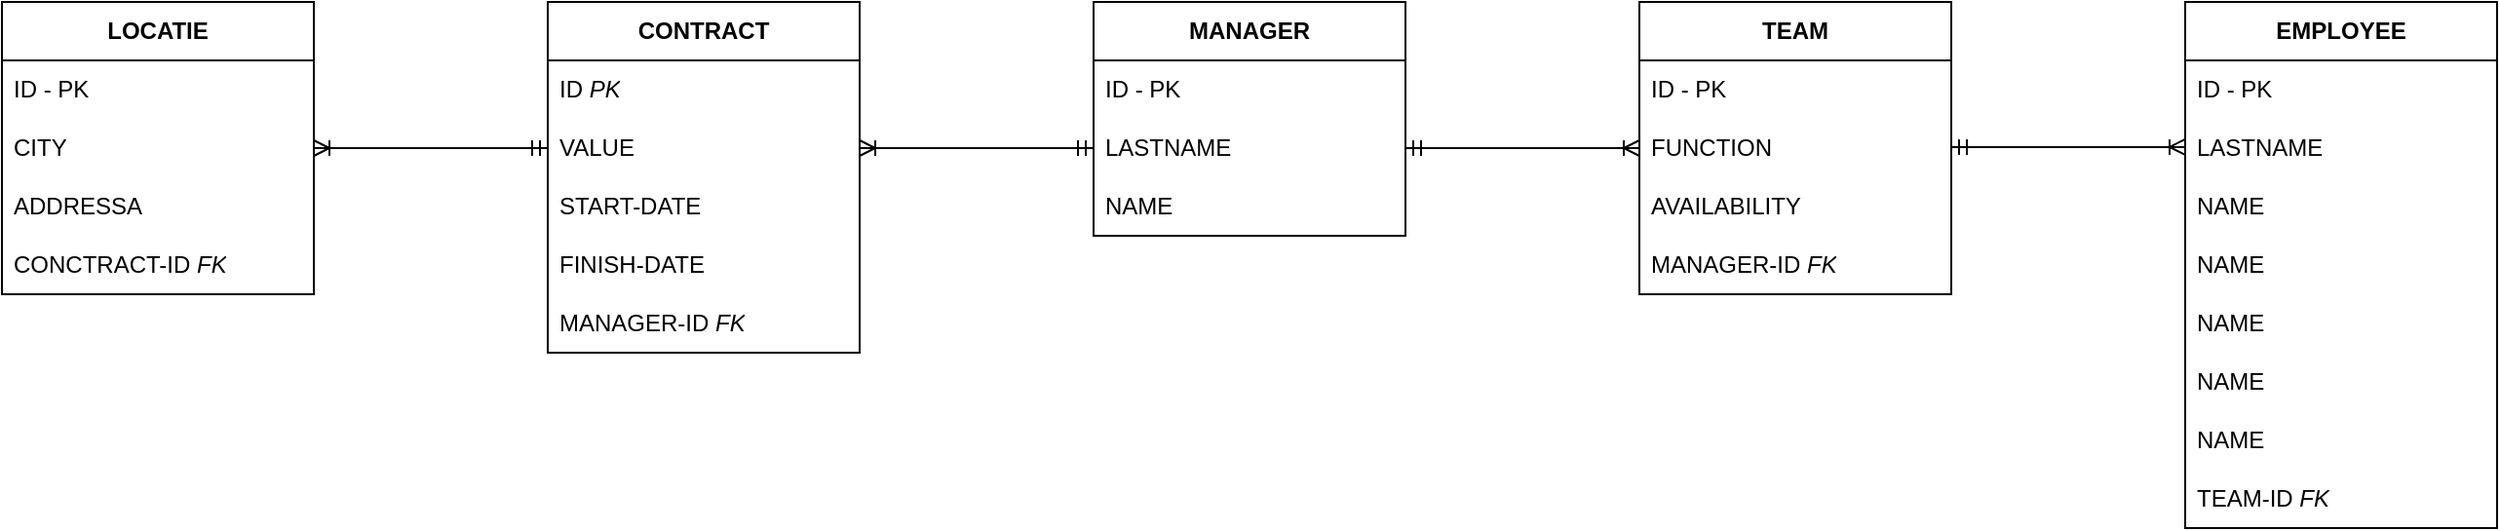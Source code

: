 <mxfile version="21.1.5" type="device">
  <diagram name="Pagina-1" id="b8d3JYeRZHd9Q4EhAaAe">
    <mxGraphModel dx="2336" dy="804" grid="1" gridSize="10" guides="1" tooltips="1" connect="1" arrows="1" fold="1" page="1" pageScale="1" pageWidth="827" pageHeight="1169" math="0" shadow="0">
      <root>
        <mxCell id="0" />
        <mxCell id="1" parent="0" />
        <mxCell id="iNkuqMo6TtfFTvxQTAq5-12" value="&lt;b&gt;CONTRACT&lt;/b&gt;" style="swimlane;fontStyle=0;childLayout=stackLayout;horizontal=1;startSize=30;horizontalStack=0;resizeParent=1;resizeParentMax=0;resizeLast=0;collapsible=1;marginBottom=0;whiteSpace=wrap;html=1;" vertex="1" parent="1">
          <mxGeometry x="80" y="320" width="160" height="180" as="geometry">
            <mxRectangle x="100" y="280" width="80" height="30" as="alternateBounds" />
          </mxGeometry>
        </mxCell>
        <mxCell id="iNkuqMo6TtfFTvxQTAq5-13" value="ID &lt;i&gt;PK&lt;/i&gt;" style="text;strokeColor=none;fillColor=none;align=left;verticalAlign=middle;spacingLeft=4;spacingRight=4;overflow=hidden;points=[[0,0.5],[1,0.5]];portConstraint=eastwest;rotatable=0;whiteSpace=wrap;html=1;" vertex="1" parent="iNkuqMo6TtfFTvxQTAq5-12">
          <mxGeometry y="30" width="160" height="30" as="geometry" />
        </mxCell>
        <mxCell id="iNkuqMo6TtfFTvxQTAq5-15" value="VALUE" style="text;strokeColor=none;fillColor=none;align=left;verticalAlign=middle;spacingLeft=4;spacingRight=4;overflow=hidden;points=[[0,0.5],[1,0.5]];portConstraint=eastwest;rotatable=0;whiteSpace=wrap;html=1;" vertex="1" parent="iNkuqMo6TtfFTvxQTAq5-12">
          <mxGeometry y="60" width="160" height="30" as="geometry" />
        </mxCell>
        <mxCell id="iNkuqMo6TtfFTvxQTAq5-17" value="START-DATE" style="text;strokeColor=none;fillColor=none;align=left;verticalAlign=middle;spacingLeft=4;spacingRight=4;overflow=hidden;points=[[0,0.5],[1,0.5]];portConstraint=eastwest;rotatable=0;whiteSpace=wrap;html=1;" vertex="1" parent="iNkuqMo6TtfFTvxQTAq5-12">
          <mxGeometry y="90" width="160" height="30" as="geometry" />
        </mxCell>
        <mxCell id="iNkuqMo6TtfFTvxQTAq5-14" value="FINISH-DATE" style="text;strokeColor=none;fillColor=none;align=left;verticalAlign=middle;spacingLeft=4;spacingRight=4;overflow=hidden;points=[[0,0.5],[1,0.5]];portConstraint=eastwest;rotatable=0;whiteSpace=wrap;html=1;" vertex="1" parent="iNkuqMo6TtfFTvxQTAq5-12">
          <mxGeometry y="120" width="160" height="30" as="geometry" />
        </mxCell>
        <mxCell id="iNkuqMo6TtfFTvxQTAq5-52" value="MANAGER-ID &lt;i&gt;FK&lt;/i&gt;" style="text;strokeColor=none;fillColor=none;align=left;verticalAlign=middle;spacingLeft=4;spacingRight=4;overflow=hidden;points=[[0,0.5],[1,0.5]];portConstraint=eastwest;rotatable=0;whiteSpace=wrap;html=1;" vertex="1" parent="iNkuqMo6TtfFTvxQTAq5-12">
          <mxGeometry y="150" width="160" height="30" as="geometry" />
        </mxCell>
        <mxCell id="iNkuqMo6TtfFTvxQTAq5-18" value="&lt;b&gt;MANAGER&lt;/b&gt;" style="swimlane;fontStyle=0;childLayout=stackLayout;horizontal=1;startSize=30;horizontalStack=0;resizeParent=1;resizeParentMax=0;resizeLast=0;collapsible=1;marginBottom=0;whiteSpace=wrap;html=1;" vertex="1" parent="1">
          <mxGeometry x="360" y="320" width="160" height="120" as="geometry" />
        </mxCell>
        <mxCell id="iNkuqMo6TtfFTvxQTAq5-19" value="ID - PK" style="text;strokeColor=none;fillColor=none;align=left;verticalAlign=middle;spacingLeft=4;spacingRight=4;overflow=hidden;points=[[0,0.5],[1,0.5]];portConstraint=eastwest;rotatable=0;whiteSpace=wrap;html=1;" vertex="1" parent="iNkuqMo6TtfFTvxQTAq5-18">
          <mxGeometry y="30" width="160" height="30" as="geometry" />
        </mxCell>
        <mxCell id="iNkuqMo6TtfFTvxQTAq5-20" value="LASTNAME" style="text;strokeColor=none;fillColor=none;align=left;verticalAlign=middle;spacingLeft=4;spacingRight=4;overflow=hidden;points=[[0,0.5],[1,0.5]];portConstraint=eastwest;rotatable=0;whiteSpace=wrap;html=1;" vertex="1" parent="iNkuqMo6TtfFTvxQTAq5-18">
          <mxGeometry y="60" width="160" height="30" as="geometry" />
        </mxCell>
        <mxCell id="iNkuqMo6TtfFTvxQTAq5-21" value="NAME" style="text;strokeColor=none;fillColor=none;align=left;verticalAlign=middle;spacingLeft=4;spacingRight=4;overflow=hidden;points=[[0,0.5],[1,0.5]];portConstraint=eastwest;rotatable=0;whiteSpace=wrap;html=1;" vertex="1" parent="iNkuqMo6TtfFTvxQTAq5-18">
          <mxGeometry y="90" width="160" height="30" as="geometry" />
        </mxCell>
        <mxCell id="iNkuqMo6TtfFTvxQTAq5-24" value="&lt;b&gt;EMPLOYEE&lt;/b&gt;" style="swimlane;fontStyle=0;childLayout=stackLayout;horizontal=1;startSize=30;horizontalStack=0;resizeParent=1;resizeParentMax=0;resizeLast=0;collapsible=1;marginBottom=0;whiteSpace=wrap;html=1;" vertex="1" parent="1">
          <mxGeometry x="920" y="320" width="160" height="270" as="geometry" />
        </mxCell>
        <mxCell id="iNkuqMo6TtfFTvxQTAq5-25" value="ID - PK" style="text;strokeColor=none;fillColor=none;align=left;verticalAlign=middle;spacingLeft=4;spacingRight=4;overflow=hidden;points=[[0,0.5],[1,0.5]];portConstraint=eastwest;rotatable=0;whiteSpace=wrap;html=1;" vertex="1" parent="iNkuqMo6TtfFTvxQTAq5-24">
          <mxGeometry y="30" width="160" height="30" as="geometry" />
        </mxCell>
        <mxCell id="iNkuqMo6TtfFTvxQTAq5-26" value="LASTNAME" style="text;strokeColor=none;fillColor=none;align=left;verticalAlign=middle;spacingLeft=4;spacingRight=4;overflow=hidden;points=[[0,0.5],[1,0.5]];portConstraint=eastwest;rotatable=0;whiteSpace=wrap;html=1;" vertex="1" parent="iNkuqMo6TtfFTvxQTAq5-24">
          <mxGeometry y="60" width="160" height="30" as="geometry" />
        </mxCell>
        <mxCell id="iNkuqMo6TtfFTvxQTAq5-27" value="NAME" style="text;strokeColor=none;fillColor=none;align=left;verticalAlign=middle;spacingLeft=4;spacingRight=4;overflow=hidden;points=[[0,0.5],[1,0.5]];portConstraint=eastwest;rotatable=0;whiteSpace=wrap;html=1;" vertex="1" parent="iNkuqMo6TtfFTvxQTAq5-24">
          <mxGeometry y="90" width="160" height="30" as="geometry" />
        </mxCell>
        <mxCell id="iNkuqMo6TtfFTvxQTAq5-38" value="NAME" style="text;strokeColor=none;fillColor=none;align=left;verticalAlign=middle;spacingLeft=4;spacingRight=4;overflow=hidden;points=[[0,0.5],[1,0.5]];portConstraint=eastwest;rotatable=0;whiteSpace=wrap;html=1;" vertex="1" parent="iNkuqMo6TtfFTvxQTAq5-24">
          <mxGeometry y="120" width="160" height="30" as="geometry" />
        </mxCell>
        <mxCell id="iNkuqMo6TtfFTvxQTAq5-37" value="NAME" style="text;strokeColor=none;fillColor=none;align=left;verticalAlign=middle;spacingLeft=4;spacingRight=4;overflow=hidden;points=[[0,0.5],[1,0.5]];portConstraint=eastwest;rotatable=0;whiteSpace=wrap;html=1;" vertex="1" parent="iNkuqMo6TtfFTvxQTAq5-24">
          <mxGeometry y="150" width="160" height="30" as="geometry" />
        </mxCell>
        <mxCell id="iNkuqMo6TtfFTvxQTAq5-40" value="NAME" style="text;strokeColor=none;fillColor=none;align=left;verticalAlign=middle;spacingLeft=4;spacingRight=4;overflow=hidden;points=[[0,0.5],[1,0.5]];portConstraint=eastwest;rotatable=0;whiteSpace=wrap;html=1;" vertex="1" parent="iNkuqMo6TtfFTvxQTAq5-24">
          <mxGeometry y="180" width="160" height="30" as="geometry" />
        </mxCell>
        <mxCell id="iNkuqMo6TtfFTvxQTAq5-39" value="NAME" style="text;strokeColor=none;fillColor=none;align=left;verticalAlign=middle;spacingLeft=4;spacingRight=4;overflow=hidden;points=[[0,0.5],[1,0.5]];portConstraint=eastwest;rotatable=0;whiteSpace=wrap;html=1;" vertex="1" parent="iNkuqMo6TtfFTvxQTAq5-24">
          <mxGeometry y="210" width="160" height="30" as="geometry" />
        </mxCell>
        <mxCell id="iNkuqMo6TtfFTvxQTAq5-58" value="TEAM-ID &lt;i&gt;FK&lt;/i&gt;" style="text;strokeColor=none;fillColor=none;align=left;verticalAlign=middle;spacingLeft=4;spacingRight=4;overflow=hidden;points=[[0,0.5],[1,0.5]];portConstraint=eastwest;rotatable=0;whiteSpace=wrap;html=1;" vertex="1" parent="iNkuqMo6TtfFTvxQTAq5-24">
          <mxGeometry y="240" width="160" height="30" as="geometry" />
        </mxCell>
        <mxCell id="iNkuqMo6TtfFTvxQTAq5-28" value="&lt;b&gt;TEAM&lt;/b&gt;" style="swimlane;fontStyle=0;childLayout=stackLayout;horizontal=1;startSize=30;horizontalStack=0;resizeParent=1;resizeParentMax=0;resizeLast=0;collapsible=1;marginBottom=0;whiteSpace=wrap;html=1;" vertex="1" parent="1">
          <mxGeometry x="640" y="320" width="160" height="150" as="geometry" />
        </mxCell>
        <mxCell id="iNkuqMo6TtfFTvxQTAq5-29" value="ID - PK" style="text;strokeColor=none;fillColor=none;align=left;verticalAlign=middle;spacingLeft=4;spacingRight=4;overflow=hidden;points=[[0,0.5],[1,0.5]];portConstraint=eastwest;rotatable=0;whiteSpace=wrap;html=1;" vertex="1" parent="iNkuqMo6TtfFTvxQTAq5-28">
          <mxGeometry y="30" width="160" height="30" as="geometry" />
        </mxCell>
        <mxCell id="iNkuqMo6TtfFTvxQTAq5-30" value="FUNCTION" style="text;strokeColor=none;fillColor=none;align=left;verticalAlign=middle;spacingLeft=4;spacingRight=4;overflow=hidden;points=[[0,0.5],[1,0.5]];portConstraint=eastwest;rotatable=0;whiteSpace=wrap;html=1;" vertex="1" parent="iNkuqMo6TtfFTvxQTAq5-28">
          <mxGeometry y="60" width="160" height="30" as="geometry" />
        </mxCell>
        <mxCell id="iNkuqMo6TtfFTvxQTAq5-31" value="AVAILABILITY " style="text;strokeColor=none;fillColor=none;align=left;verticalAlign=middle;spacingLeft=4;spacingRight=4;overflow=hidden;points=[[0,0.5],[1,0.5]];portConstraint=eastwest;rotatable=0;whiteSpace=wrap;html=1;" vertex="1" parent="iNkuqMo6TtfFTvxQTAq5-28">
          <mxGeometry y="90" width="160" height="30" as="geometry" />
        </mxCell>
        <mxCell id="iNkuqMo6TtfFTvxQTAq5-57" value="MANAGER-ID &lt;i&gt;FK&lt;/i&gt;" style="text;strokeColor=none;fillColor=none;align=left;verticalAlign=middle;spacingLeft=4;spacingRight=4;overflow=hidden;points=[[0,0.5],[1,0.5]];portConstraint=eastwest;rotatable=0;whiteSpace=wrap;html=1;" vertex="1" parent="iNkuqMo6TtfFTvxQTAq5-28">
          <mxGeometry y="120" width="160" height="30" as="geometry" />
        </mxCell>
        <mxCell id="iNkuqMo6TtfFTvxQTAq5-33" value="&lt;b&gt;LOCATIE&lt;/b&gt;" style="swimlane;fontStyle=0;childLayout=stackLayout;horizontal=1;startSize=30;horizontalStack=0;resizeParent=1;resizeParentMax=0;resizeLast=0;collapsible=1;marginBottom=0;whiteSpace=wrap;html=1;" vertex="1" parent="1">
          <mxGeometry x="-200" y="320" width="160" height="150" as="geometry" />
        </mxCell>
        <mxCell id="iNkuqMo6TtfFTvxQTAq5-34" value="ID - PK" style="text;strokeColor=none;fillColor=none;align=left;verticalAlign=middle;spacingLeft=4;spacingRight=4;overflow=hidden;points=[[0,0.5],[1,0.5]];portConstraint=eastwest;rotatable=0;whiteSpace=wrap;html=1;" vertex="1" parent="iNkuqMo6TtfFTvxQTAq5-33">
          <mxGeometry y="30" width="160" height="30" as="geometry" />
        </mxCell>
        <mxCell id="iNkuqMo6TtfFTvxQTAq5-35" value="CITY" style="text;strokeColor=none;fillColor=none;align=left;verticalAlign=middle;spacingLeft=4;spacingRight=4;overflow=hidden;points=[[0,0.5],[1,0.5]];portConstraint=eastwest;rotatable=0;whiteSpace=wrap;html=1;" vertex="1" parent="iNkuqMo6TtfFTvxQTAq5-33">
          <mxGeometry y="60" width="160" height="30" as="geometry" />
        </mxCell>
        <mxCell id="iNkuqMo6TtfFTvxQTAq5-53" value="ADDRESSA" style="text;strokeColor=none;fillColor=none;align=left;verticalAlign=middle;spacingLeft=4;spacingRight=4;overflow=hidden;points=[[0,0.5],[1,0.5]];portConstraint=eastwest;rotatable=0;whiteSpace=wrap;html=1;" vertex="1" parent="iNkuqMo6TtfFTvxQTAq5-33">
          <mxGeometry y="90" width="160" height="30" as="geometry" />
        </mxCell>
        <mxCell id="iNkuqMo6TtfFTvxQTAq5-36" value="CONCTRACT-ID &lt;i&gt;FK&lt;/i&gt;" style="text;strokeColor=none;fillColor=none;align=left;verticalAlign=middle;spacingLeft=4;spacingRight=4;overflow=hidden;points=[[0,0.5],[1,0.5]];portConstraint=eastwest;rotatable=0;whiteSpace=wrap;html=1;" vertex="1" parent="iNkuqMo6TtfFTvxQTAq5-33">
          <mxGeometry y="120" width="160" height="30" as="geometry" />
        </mxCell>
        <mxCell id="iNkuqMo6TtfFTvxQTAq5-47" value="" style="edgeStyle=entityRelationEdgeStyle;fontSize=12;html=1;endArrow=ERoneToMany;startArrow=ERmandOne;rounded=0;entryX=0;entryY=0.5;entryDx=0;entryDy=0;exitX=1;exitY=0.5;exitDx=0;exitDy=0;" edge="1" parent="1" source="iNkuqMo6TtfFTvxQTAq5-20" target="iNkuqMo6TtfFTvxQTAq5-30">
          <mxGeometry width="100" height="100" relative="1" as="geometry">
            <mxPoint x="450" y="520" as="sourcePoint" />
            <mxPoint x="550" y="420" as="targetPoint" />
          </mxGeometry>
        </mxCell>
        <mxCell id="iNkuqMo6TtfFTvxQTAq5-48" value="" style="edgeStyle=entityRelationEdgeStyle;fontSize=12;html=1;endArrow=ERoneToMany;startArrow=ERmandOne;rounded=0;entryX=0;entryY=0.5;entryDx=0;entryDy=0;exitX=1;exitY=0.5;exitDx=0;exitDy=0;" edge="1" parent="1">
          <mxGeometry width="100" height="100" relative="1" as="geometry">
            <mxPoint x="800" y="394.47" as="sourcePoint" />
            <mxPoint x="920" y="394.47" as="targetPoint" />
          </mxGeometry>
        </mxCell>
        <mxCell id="iNkuqMo6TtfFTvxQTAq5-50" value="" style="edgeStyle=entityRelationEdgeStyle;fontSize=12;html=1;endArrow=ERoneToMany;startArrow=ERmandOne;rounded=0;exitX=0;exitY=0.5;exitDx=0;exitDy=0;entryX=1;entryY=0.5;entryDx=0;entryDy=0;" edge="1" parent="1" source="iNkuqMo6TtfFTvxQTAq5-20" target="iNkuqMo6TtfFTvxQTAq5-15">
          <mxGeometry width="100" height="100" relative="1" as="geometry">
            <mxPoint x="450" y="520" as="sourcePoint" />
            <mxPoint x="550" y="420" as="targetPoint" />
          </mxGeometry>
        </mxCell>
        <mxCell id="iNkuqMo6TtfFTvxQTAq5-51" value="" style="edgeStyle=entityRelationEdgeStyle;fontSize=12;html=1;endArrow=ERoneToMany;startArrow=ERmandOne;rounded=0;exitX=0;exitY=0.5;exitDx=0;exitDy=0;entryX=1;entryY=0.5;entryDx=0;entryDy=0;" edge="1" parent="1" source="iNkuqMo6TtfFTvxQTAq5-15" target="iNkuqMo6TtfFTvxQTAq5-35">
          <mxGeometry width="100" height="100" relative="1" as="geometry">
            <mxPoint x="450" y="520" as="sourcePoint" />
            <mxPoint x="550" y="420" as="targetPoint" />
          </mxGeometry>
        </mxCell>
      </root>
    </mxGraphModel>
  </diagram>
</mxfile>

